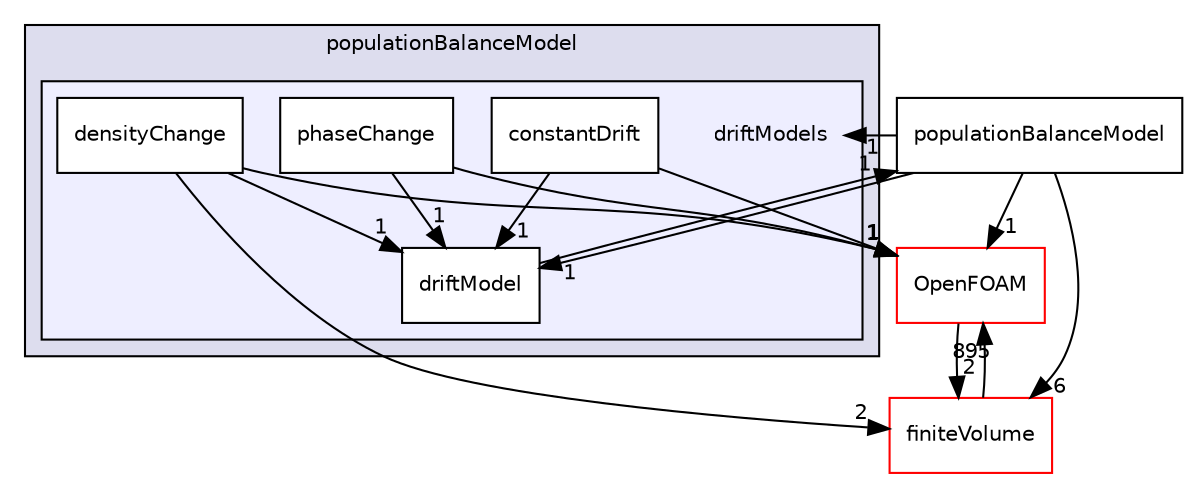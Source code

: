 digraph "src/phaseSystemModels/reactingEulerFoam/phaseSystems/populationBalanceModel/driftModels" {
  bgcolor=transparent;
  compound=true
  node [ fontsize="10", fontname="Helvetica"];
  edge [ labelfontsize="10", labelfontname="Helvetica"];
  subgraph clusterdir_4a6d1fbad301874a73ea01594d41bbe5 {
    graph [ bgcolor="#ddddee", pencolor="black", label="populationBalanceModel" fontname="Helvetica", fontsize="10", URL="dir_4a6d1fbad301874a73ea01594d41bbe5.html"]
  subgraph clusterdir_97472f4e162dc62825fbdb5183cf7ef9 {
    graph [ bgcolor="#eeeeff", pencolor="black", label="" URL="dir_97472f4e162dc62825fbdb5183cf7ef9.html"];
    dir_97472f4e162dc62825fbdb5183cf7ef9 [shape=plaintext label="driftModels"];
    dir_0497e62361d259f1da00a435540b80fb [shape=box label="constantDrift" color="black" fillcolor="white" style="filled" URL="dir_0497e62361d259f1da00a435540b80fb.html"];
    dir_f70b1eb16e99a1a69fc18809e4ca55a5 [shape=box label="densityChange" color="black" fillcolor="white" style="filled" URL="dir_f70b1eb16e99a1a69fc18809e4ca55a5.html"];
    dir_58f0bca98fc3553561d1e7c68fccccd6 [shape=box label="driftModel" color="black" fillcolor="white" style="filled" URL="dir_58f0bca98fc3553561d1e7c68fccccd6.html"];
    dir_388a330331da00a56475533bcf2ca631 [shape=box label="phaseChange" color="black" fillcolor="white" style="filled" URL="dir_388a330331da00a56475533bcf2ca631.html"];
  }
  }
  dir_9bd15774b555cf7259a6fa18f99fe99b [shape=box label="finiteVolume" color="red" URL="dir_9bd15774b555cf7259a6fa18f99fe99b.html"];
  dir_6836c8d0bc2688f1a5e39885a04a3d18 [shape=box label="populationBalanceModel" URL="dir_6836c8d0bc2688f1a5e39885a04a3d18.html"];
  dir_c5473ff19b20e6ec4dfe5c310b3778a8 [shape=box label="OpenFOAM" color="red" URL="dir_c5473ff19b20e6ec4dfe5c310b3778a8.html"];
  dir_9bd15774b555cf7259a6fa18f99fe99b->dir_c5473ff19b20e6ec4dfe5c310b3778a8 [headlabel="895", labeldistance=1.5 headhref="dir_000814_002151.html"];
  dir_f70b1eb16e99a1a69fc18809e4ca55a5->dir_9bd15774b555cf7259a6fa18f99fe99b [headlabel="2", labeldistance=1.5 headhref="dir_003281_000814.html"];
  dir_f70b1eb16e99a1a69fc18809e4ca55a5->dir_58f0bca98fc3553561d1e7c68fccccd6 [headlabel="1", labeldistance=1.5 headhref="dir_003281_003282.html"];
  dir_f70b1eb16e99a1a69fc18809e4ca55a5->dir_c5473ff19b20e6ec4dfe5c310b3778a8 [headlabel="1", labeldistance=1.5 headhref="dir_003281_002151.html"];
  dir_58f0bca98fc3553561d1e7c68fccccd6->dir_6836c8d0bc2688f1a5e39885a04a3d18 [headlabel="1", labeldistance=1.5 headhref="dir_003282_003295.html"];
  dir_388a330331da00a56475533bcf2ca631->dir_58f0bca98fc3553561d1e7c68fccccd6 [headlabel="1", labeldistance=1.5 headhref="dir_003283_003282.html"];
  dir_388a330331da00a56475533bcf2ca631->dir_c5473ff19b20e6ec4dfe5c310b3778a8 [headlabel="1", labeldistance=1.5 headhref="dir_003283_002151.html"];
  dir_6836c8d0bc2688f1a5e39885a04a3d18->dir_9bd15774b555cf7259a6fa18f99fe99b [headlabel="6", labeldistance=1.5 headhref="dir_003295_000814.html"];
  dir_6836c8d0bc2688f1a5e39885a04a3d18->dir_97472f4e162dc62825fbdb5183cf7ef9 [headlabel="1", labeldistance=1.5 headhref="dir_003295_003279.html"];
  dir_6836c8d0bc2688f1a5e39885a04a3d18->dir_58f0bca98fc3553561d1e7c68fccccd6 [headlabel="1", labeldistance=1.5 headhref="dir_003295_003282.html"];
  dir_6836c8d0bc2688f1a5e39885a04a3d18->dir_c5473ff19b20e6ec4dfe5c310b3778a8 [headlabel="1", labeldistance=1.5 headhref="dir_003295_002151.html"];
  dir_c5473ff19b20e6ec4dfe5c310b3778a8->dir_9bd15774b555cf7259a6fa18f99fe99b [headlabel="2", labeldistance=1.5 headhref="dir_002151_000814.html"];
  dir_0497e62361d259f1da00a435540b80fb->dir_58f0bca98fc3553561d1e7c68fccccd6 [headlabel="1", labeldistance=1.5 headhref="dir_003280_003282.html"];
  dir_0497e62361d259f1da00a435540b80fb->dir_c5473ff19b20e6ec4dfe5c310b3778a8 [headlabel="1", labeldistance=1.5 headhref="dir_003280_002151.html"];
}
